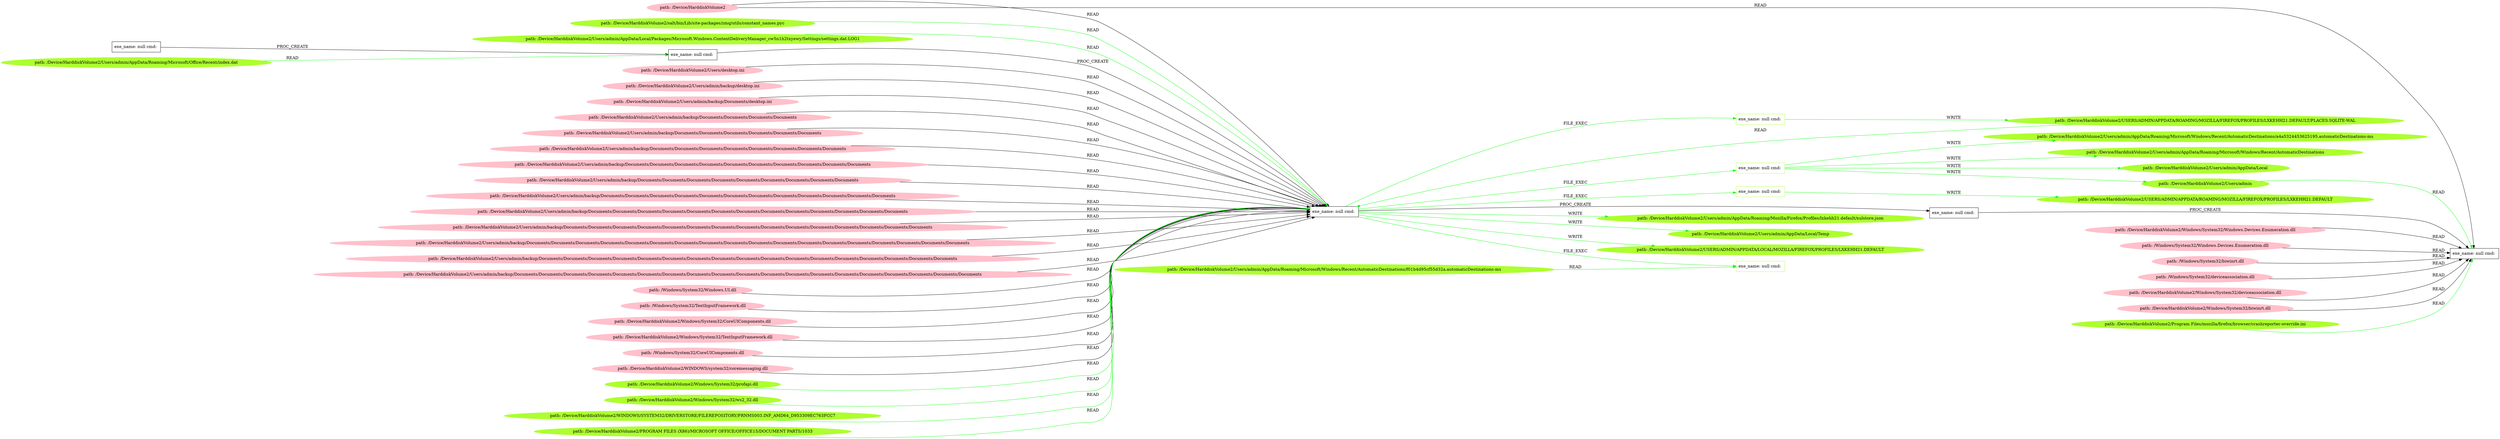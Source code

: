 digraph {
	rankdir=LR
	3 [label="exe_name: null cmd: " color=black shape=box style=solid]
	55 [label="exe_name: null cmd: " color=greenyellow shape=box style=solid]
	3 -> 55 [label=FILE_EXEC color=green]
	3 [label="exe_name: null cmd: " color=black shape=box style=solid]
	61 [label="exe_name: null cmd: " color=greenyellow shape=box style=solid]
	3 -> 61 [label=FILE_EXEC color=green]
	3 [label="exe_name: null cmd: " color=black shape=box style=solid]
	68 [label="exe_name: null cmd: " color=greenyellow shape=box style=solid]
	3 -> 68 [label=FILE_EXEC color=green]
	3 [label="exe_name: null cmd: " color=black shape=box style=solid]
	74 [label="exe_name: null cmd: " color=greenyellow shape=box style=solid]
	3 -> 74 [label=FILE_EXEC color=green]
	73 [label="path: /Device/HarddiskVolume2/Users/admin/AppData/Local/Packages/Microsoft.Windows.ContentDeliveryManager_cw5n1h2txyewy/Settings/settings.dat.LOG1" color=greenyellow shape=oval style=filled]
	3 [label="exe_name: null cmd: " color=black shape=box style=solid]
	73 -> 3 [label=READ color=green]
	17 [label="exe_name: null cmd: " color=black shape=box style=solid]
	7 [label="exe_name: null cmd: " color=black shape=box style=solid]
	17 -> 7 [label=PROC_CREATE color=black]
	7 [label="exe_name: null cmd: " color=black shape=box style=solid]
	3 [label="exe_name: null cmd: " color=black shape=box style=solid]
	7 -> 3 [label=PROC_CREATE color=black]
	51 [label="path: /Device/HarddiskVolume2" color=pink shape=oval style=filled]
	3 [label="exe_name: null cmd: " color=black shape=box style=solid]
	51 -> 3 [label=READ color=black]
	31 [label="path: /Device/HarddiskVolume2/Users/desktop.ini" color=pink shape=oval style=filled]
	3 [label="exe_name: null cmd: " color=black shape=box style=solid]
	31 -> 3 [label=READ color=black]
	4 [label="path: /Device/HarddiskVolume2/Users/admin/backup/desktop.ini" color=pink shape=oval style=filled]
	3 [label="exe_name: null cmd: " color=black shape=box style=solid]
	4 -> 3 [label=READ color=black]
	40 [label="path: /Device/HarddiskVolume2/Users/admin/backup/Documents/desktop.ini" color=pink shape=oval style=filled]
	3 [label="exe_name: null cmd: " color=black shape=box style=solid]
	40 -> 3 [label=READ color=black]
	41 [label="path: /Device/HarddiskVolume2/Users/admin/backup/Documents/Documents/Documents/Documents" color=pink shape=oval style=filled]
	3 [label="exe_name: null cmd: " color=black shape=box style=solid]
	41 -> 3 [label=READ color=black]
	20 [label="path: /Device/HarddiskVolume2/Users/admin/backup/Documents/Documents/Documents/Documents/Documents/Documents" color=pink shape=oval style=filled]
	3 [label="exe_name: null cmd: " color=black shape=box style=solid]
	20 -> 3 [label=READ color=black]
	21 [label="path: /Device/HarddiskVolume2/Users/admin/backup/Documents/Documents/Documents/Documents/Documents/Documents/Documents/Documents" color=pink shape=oval style=filled]
	3 [label="exe_name: null cmd: " color=black shape=box style=solid]
	21 -> 3 [label=READ color=black]
	29 [label="path: /Device/HarddiskVolume2/Users/admin/backup/Documents/Documents/Documents/Documents/Documents/Documents/Documents/Documents/Documents/Documents" color=pink shape=oval style=filled]
	3 [label="exe_name: null cmd: " color=black shape=box style=solid]
	29 -> 3 [label=READ color=black]
	42 [label="path: /Device/HarddiskVolume2/Users/admin/backup/Documents/Documents/Documents/Documents/Documents/Documents/Documents/Documents/Documents" color=pink shape=oval style=filled]
	3 [label="exe_name: null cmd: " color=black shape=box style=solid]
	42 -> 3 [label=READ color=black]
	25 [label="path: /Device/HarddiskVolume2/Users/admin/backup/Documents/Documents/Documents/Documents/Documents/Documents/Documents/Documents/Documents/Documents/Documents/Documents" color=pink shape=oval style=filled]
	3 [label="exe_name: null cmd: " color=black shape=box style=solid]
	25 -> 3 [label=READ color=black]
	9 [label="path: /Device/HarddiskVolume2/Users/admin/backup/Documents/Documents/Documents/Documents/Documents/Documents/Documents/Documents/Documents/Documents/Documents/Documents/Documents" color=pink shape=oval style=filled]
	3 [label="exe_name: null cmd: " color=black shape=box style=solid]
	9 -> 3 [label=READ color=black]
	11 [label="path: /Device/HarddiskVolume2/Users/admin/backup/Documents/Documents/Documents/Documents/Documents/Documents/Documents/Documents/Documents/Documents/Documents/Documents/Documents/Documents/Documents" color=pink shape=oval style=filled]
	3 [label="exe_name: null cmd: " color=black shape=box style=solid]
	11 -> 3 [label=READ color=black]
	24 [label="path: /Device/HarddiskVolume2/Users/admin/backup/Documents/Documents/Documents/Documents/Documents/Documents/Documents/Documents/Documents/Documents/Documents/Documents/Documents/Documents/Documents/Documents/Documents/Documents" color=pink shape=oval style=filled]
	3 [label="exe_name: null cmd: " color=black shape=box style=solid]
	24 -> 3 [label=READ color=black]
	47 [label="path: /Device/HarddiskVolume2/Users/admin/backup/Documents/Documents/Documents/Documents/Documents/Documents/Documents/Documents/Documents/Documents/Documents/Documents/Documents/Documents/Documents/Documents/Documents" color=pink shape=oval style=filled]
	3 [label="exe_name: null cmd: " color=black shape=box style=solid]
	47 -> 3 [label=READ color=black]
	27 [label="path: /Device/HarddiskVolume2/Users/admin/backup/Documents/Documents/Documents/Documents/Documents/Documents/Documents/Documents/Documents/Documents/Documents/Documents/Documents/Documents/Documents/Documents/Documents/Documents/Documents" color=pink shape=oval style=filled]
	3 [label="exe_name: null cmd: " color=black shape=box style=solid]
	27 -> 3 [label=READ color=black]
	44 [label="path: /Windows/System32/Windows.UI.dll" color=pink shape=oval style=filled]
	3 [label="exe_name: null cmd: " color=black shape=box style=solid]
	44 -> 3 [label=READ color=black]
	38 [label="path: /Windows/System32/TextInputFramework.dll" color=pink shape=oval style=filled]
	3 [label="exe_name: null cmd: " color=black shape=box style=solid]
	38 -> 3 [label=READ color=black]
	39 [label="path: /Device/HarddiskVolume2/Windows/System32/CoreUIComponents.dll" color=pink shape=oval style=filled]
	3 [label="exe_name: null cmd: " color=black shape=box style=solid]
	39 -> 3 [label=READ color=black]
	18 [label="path: /Device/HarddiskVolume2/Windows/System32/TextInputFramework.dll" color=pink shape=oval style=filled]
	3 [label="exe_name: null cmd: " color=black shape=box style=solid]
	18 -> 3 [label=READ color=black]
	23 [label="path: /Windows/System32/CoreUIComponents.dll" color=pink shape=oval style=filled]
	3 [label="exe_name: null cmd: " color=black shape=box style=solid]
	23 -> 3 [label=READ color=black]
	10 [label="path: /Device/HarddiskVolume2/WINDOWS/system32/coremessaging.dll" color=pink shape=oval style=filled]
	3 [label="exe_name: null cmd: " color=black shape=box style=solid]
	10 -> 3 [label=READ color=black]
	3 [label="exe_name: null cmd: " color=black shape=box style=solid]
	35 [label="exe_name: null cmd: " color=black shape=box style=solid]
	3 -> 35 [label=PROC_CREATE color=black]
	35 [label="exe_name: null cmd: " color=black shape=box style=solid]
	34 [label="exe_name: null cmd: " color=black shape=box style=solid]
	35 -> 34 [label=PROC_CREATE color=black]
	51 [label="path: /Device/HarddiskVolume2" color=pink shape=oval style=filled]
	34 [label="exe_name: null cmd: " color=black shape=box style=solid]
	51 -> 34 [label=READ color=black]
	70 [label="path: /Device/HarddiskVolume2/Windows/System32/profapi.dll" color=greenyellow shape=oval style=filled]
	3 [label="exe_name: null cmd: " color=black shape=box style=solid]
	70 -> 3 [label=READ color=green]
	60 [label="path: /Device/HarddiskVolume2/Windows/System32/ws2_32.dll" color=greenyellow shape=oval style=filled]
	3 [label="exe_name: null cmd: " color=black shape=box style=solid]
	60 -> 3 [label=READ color=green]
	33 [label="path: /Device/HarddiskVolume2/Windows/System32/Windows.Devices.Enumeration.dll" color=pink shape=oval style=filled]
	34 [label="exe_name: null cmd: " color=black shape=box style=solid]
	33 -> 34 [label=READ color=black]
	37 [label="path: /Windows/System32/Windows.Devices.Enumeration.dll" color=pink shape=oval style=filled]
	34 [label="exe_name: null cmd: " color=black shape=box style=solid]
	37 -> 34 [label=READ color=black]
	22 [label="path: /Windows/System32/biwinrt.dll" color=pink shape=oval style=filled]
	34 [label="exe_name: null cmd: " color=black shape=box style=solid]
	22 -> 34 [label=READ color=black]
	45 [label="path: /Windows/System32/deviceassociation.dll" color=pink shape=oval style=filled]
	34 [label="exe_name: null cmd: " color=black shape=box style=solid]
	45 -> 34 [label=READ color=black]
	26 [label="path: /Device/HarddiskVolume2/Windows/System32/deviceassociation.dll" color=pink shape=oval style=filled]
	34 [label="exe_name: null cmd: " color=black shape=box style=solid]
	26 -> 34 [label=READ color=black]
	36 [label="path: /Device/HarddiskVolume2/Windows/System32/biwinrt.dll" color=pink shape=oval style=filled]
	34 [label="exe_name: null cmd: " color=black shape=box style=solid]
	36 -> 34 [label=READ color=black]
	66 [label="path: /Device/HarddiskVolume2/WINDOWS/SYSTEM32/DRIVERSTORE/FILEREPOSITORY/PRNMS003.INF_AMD64_D953309EC763FCC7" color=greenyellow shape=oval style=filled]
	3 [label="exe_name: null cmd: " color=black shape=box style=solid]
	66 -> 3 [label=READ color=green]
	62 [label="path: /Device/HarddiskVolume2/Users/admin" color=greenyellow shape=oval style=filled]
	34 [label="exe_name: null cmd: " color=black shape=box style=solid]
	62 -> 34 [label=READ color=green]
	58 [label="path: /Device/HarddiskVolume2/PROGRAM FILES (X86)/MICROSOFT OFFICE/OFFICE15/DOCUMENT PARTS/1033" color=greenyellow shape=oval style=filled]
	3 [label="exe_name: null cmd: " color=black shape=box style=solid]
	58 -> 3 [label=READ color=green]
	3 [label="exe_name: null cmd: " color=black shape=box style=solid]
	59 [label="path: /Device/HarddiskVolume2/Users/admin/AppData/Roaming/Mozilla/Firefox/Profiles/lxkehh21.default/xulstore.json" color=greenyellow shape=oval style=filled]
	3 -> 59 [label=WRITE color=green]
	3 [label="exe_name: null cmd: " color=black shape=box style=solid]
	71 [label="path: /Device/HarddiskVolume2/Users/admin/AppData/Local/Temp" color=greenyellow shape=oval style=filled]
	3 -> 71 [label=WRITE color=green]
	72 [label="path: /Device/HarddiskVolume2/salt/bin/Lib/site-packages/zmq/utils/constant_names.pyc" color=greenyellow shape=oval style=filled]
	3 [label="exe_name: null cmd: " color=black shape=box style=solid]
	72 -> 3 [label=READ color=green]
	55 [label="exe_name: null cmd: " color=greenyellow shape=box style=solid]
	56 [label="path: /Device/HarddiskVolume2/USERS/ADMIN/APPDATA/ROAMING/MOZILLA/FIREFOX/PROFILES/LXKEHH21.DEFAULT/PLACES.SQLITE-WAL" color=greenyellow shape=oval style=filled]
	55 -> 56 [label=WRITE color=green]
	76 [label="path: /Device/HarddiskVolume2/Program Files/mozilla/firefox/browser/crashreporter-override.ini" color=greenyellow shape=oval style=filled]
	34 [label="exe_name: null cmd: " color=black shape=box style=solid]
	76 -> 34 [label=READ color=green]
	54 [label="path: /Device/HarddiskVolume2/Users/admin/AppData/Roaming/Microsoft/Office/Recent/index.dat" color=greenyellow shape=oval style=filled]
	7 [label="exe_name: null cmd: " color=black shape=box style=solid]
	54 -> 7 [label=READ color=green]
	75 [label="path: /Device/HarddiskVolume2/Users/admin/AppData/Roaming/Microsoft/Windows/Recent/AutomaticDestinations/f01b4d95cf55d32a.automaticDestinations-ms" color=greenyellow shape=oval style=filled]
	74 [label="exe_name: null cmd: " color=greenyellow shape=box style=solid]
	75 -> 74 [label=READ color=green]
	61 [label="exe_name: null cmd: " color=greenyellow shape=box style=solid]
	62 [label="path: /Device/HarddiskVolume2/Users/admin" color=greenyellow shape=oval style=filled]
	61 -> 62 [label=WRITE color=green]
	61 [label="exe_name: null cmd: " color=greenyellow shape=box style=solid]
	65 [label="path: /Device/HarddiskVolume2/Users/admin/AppData/Roaming/Microsoft/Windows/Recent/AutomaticDestinations/a4a5324453625195.automaticDestinations-ms" color=greenyellow shape=oval style=filled]
	61 -> 65 [label=WRITE color=green]
	61 [label="exe_name: null cmd: " color=greenyellow shape=box style=solid]
	64 [label="path: /Device/HarddiskVolume2/Users/admin/AppData/Roaming/Microsoft/Windows/Recent/AutomaticDestinations" color=greenyellow shape=oval style=filled]
	61 -> 64 [label=WRITE color=green]
	61 [label="exe_name: null cmd: " color=greenyellow shape=box style=solid]
	63 [label="path: /Device/HarddiskVolume2/Users/admin/AppData/Local" color=greenyellow shape=oval style=filled]
	61 -> 63 [label=WRITE color=green]
	3 [label="exe_name: null cmd: " color=black shape=box style=solid]
	57 [label="path: /Device/HarddiskVolume2/USERS/ADMIN/APPDATA/LOCAL/MOZILLA/FIREFOX/PROFILES/LXKEHH21.DEFAULT" color=greenyellow shape=oval style=filled]
	3 -> 57 [label=WRITE color=green]
	68 [label="exe_name: null cmd: " color=greenyellow shape=box style=solid]
	69 [label="path: /Device/HarddiskVolume2/USERS/ADMIN/APPDATA/ROAMING/MOZILLA/FIREFOX/PROFILES/LXKEHH21.DEFAULT" color=greenyellow shape=oval style=filled]
	68 -> 69 [label=WRITE color=green]
	56 [label="path: /Device/HarddiskVolume2/USERS/ADMIN/APPDATA/ROAMING/MOZILLA/FIREFOX/PROFILES/LXKEHH21.DEFAULT/PLACES.SQLITE-WAL" color=greenyellow shape=oval style=filled]
	3 [label="exe_name: null cmd: " color=black shape=box style=solid]
	56 -> 3 [label=READ color=green]
}
